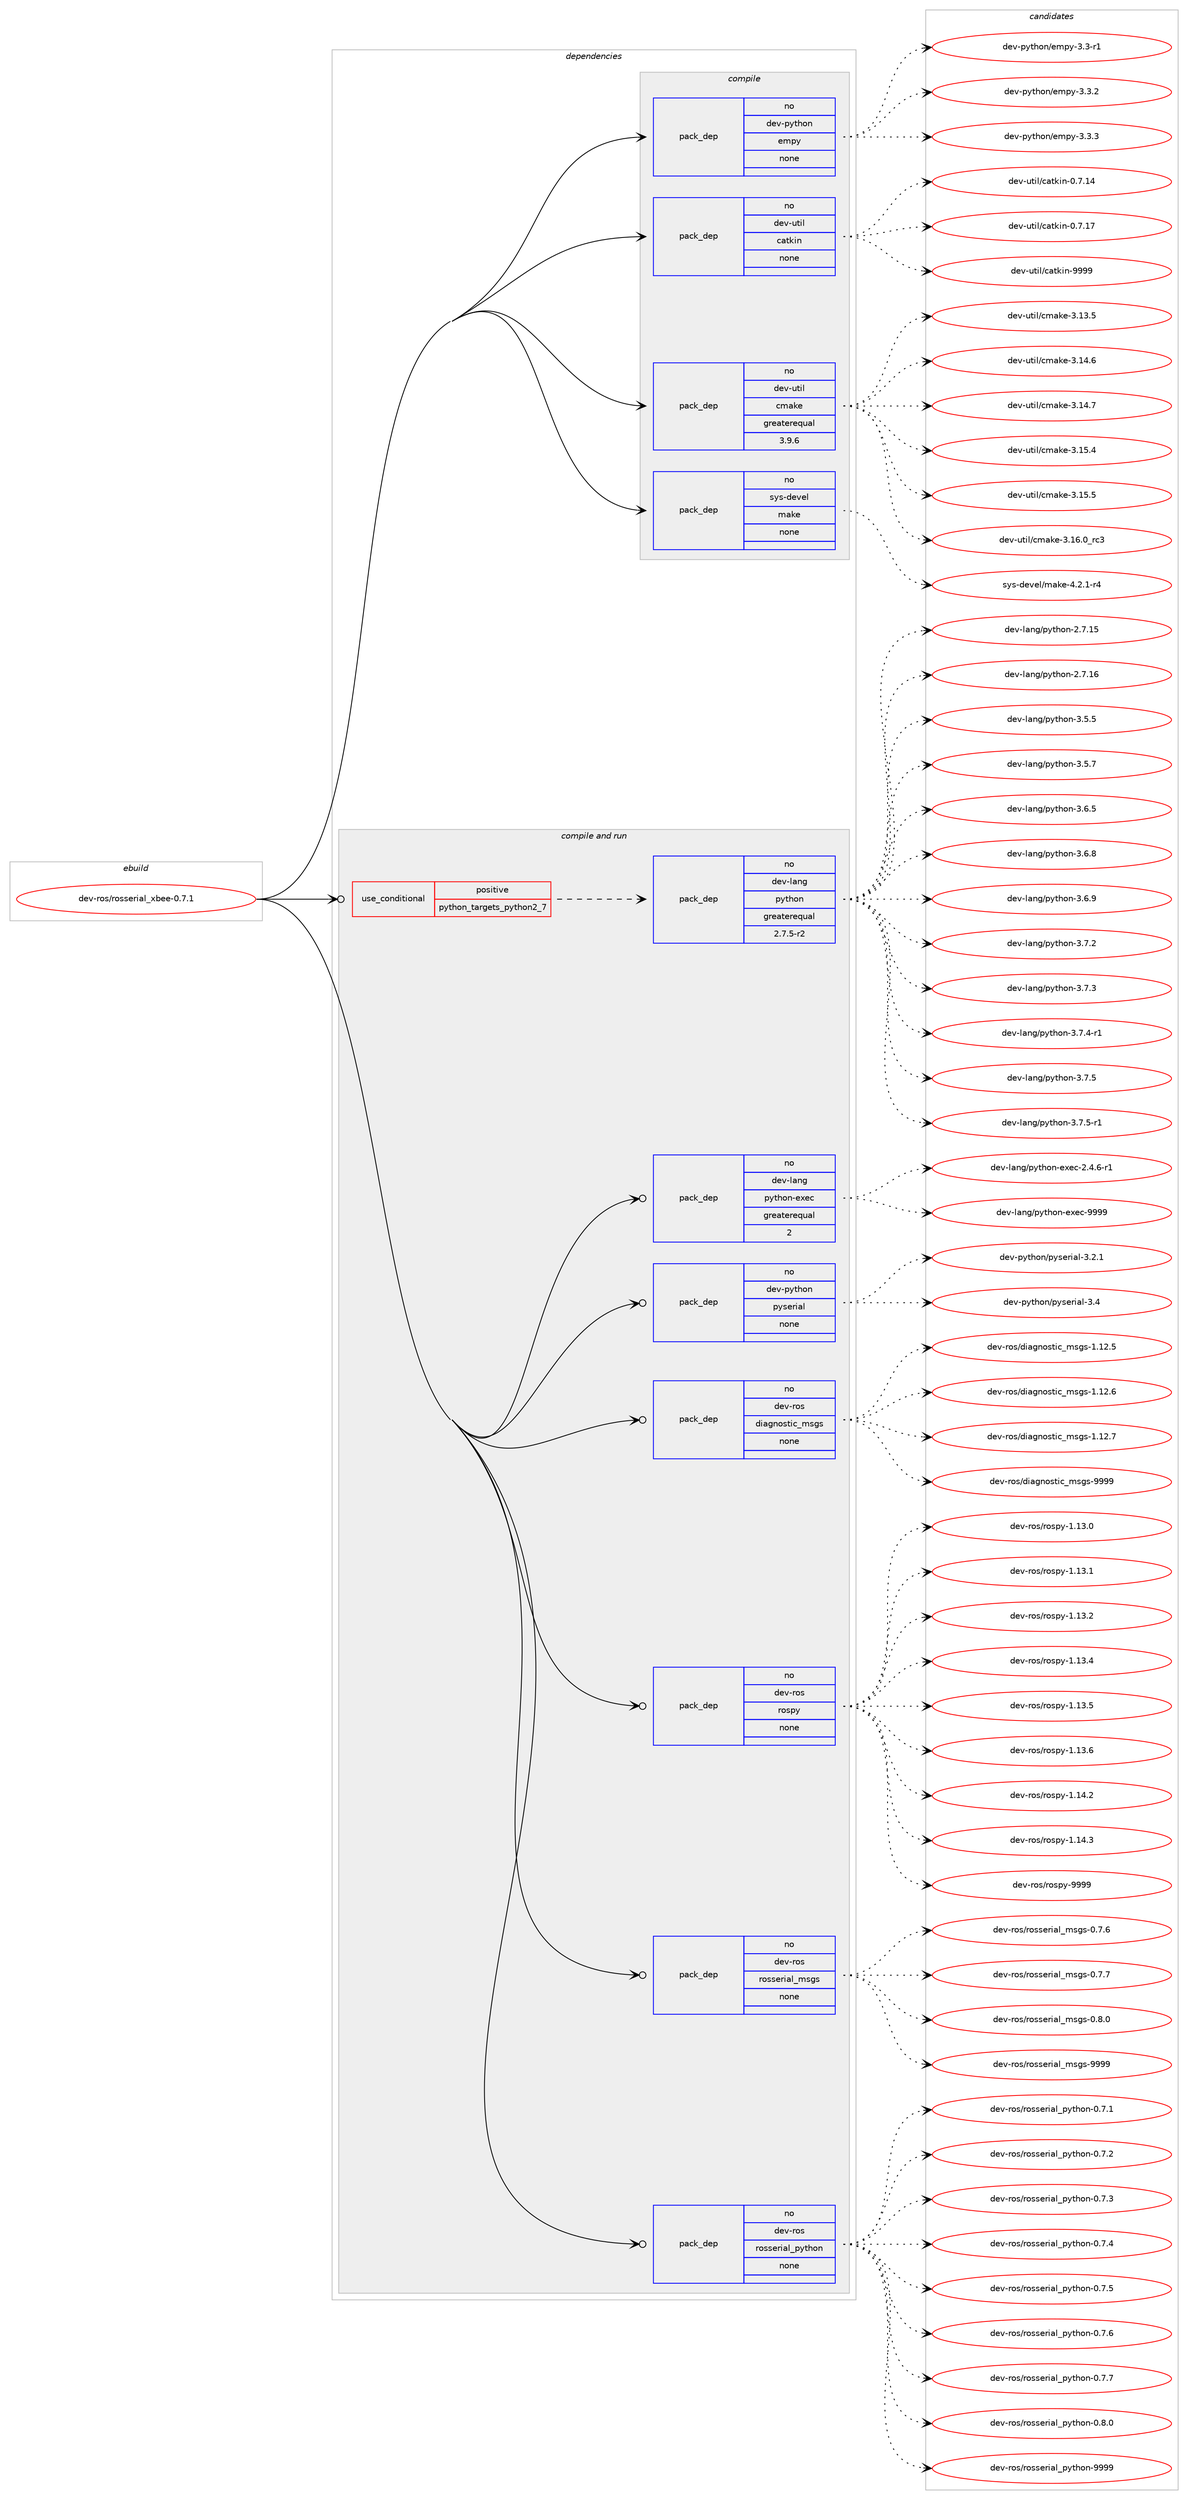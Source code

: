 digraph prolog {

# *************
# Graph options
# *************

newrank=true;
concentrate=true;
compound=true;
graph [rankdir=LR,fontname=Helvetica,fontsize=10,ranksep=1.5];#, ranksep=2.5, nodesep=0.2];
edge  [arrowhead=vee];
node  [fontname=Helvetica,fontsize=10];

# **********
# The ebuild
# **********

subgraph cluster_leftcol {
color=gray;
rank=same;
label=<<i>ebuild</i>>;
id [label="dev-ros/rosserial_xbee-0.7.1", color=red, width=4, href="../dev-ros/rosserial_xbee-0.7.1.svg"];
}

# ****************
# The dependencies
# ****************

subgraph cluster_midcol {
color=gray;
label=<<i>dependencies</i>>;
subgraph cluster_compile {
fillcolor="#eeeeee";
style=filled;
label=<<i>compile</i>>;
subgraph pack497126 {
dependency664154 [label=<<TABLE BORDER="0" CELLBORDER="1" CELLSPACING="0" CELLPADDING="4" WIDTH="220"><TR><TD ROWSPAN="6" CELLPADDING="30">pack_dep</TD></TR><TR><TD WIDTH="110">no</TD></TR><TR><TD>dev-python</TD></TR><TR><TD>empy</TD></TR><TR><TD>none</TD></TR><TR><TD></TD></TR></TABLE>>, shape=none, color=blue];
}
id:e -> dependency664154:w [weight=20,style="solid",arrowhead="vee"];
subgraph pack497127 {
dependency664155 [label=<<TABLE BORDER="0" CELLBORDER="1" CELLSPACING="0" CELLPADDING="4" WIDTH="220"><TR><TD ROWSPAN="6" CELLPADDING="30">pack_dep</TD></TR><TR><TD WIDTH="110">no</TD></TR><TR><TD>dev-util</TD></TR><TR><TD>catkin</TD></TR><TR><TD>none</TD></TR><TR><TD></TD></TR></TABLE>>, shape=none, color=blue];
}
id:e -> dependency664155:w [weight=20,style="solid",arrowhead="vee"];
subgraph pack497128 {
dependency664156 [label=<<TABLE BORDER="0" CELLBORDER="1" CELLSPACING="0" CELLPADDING="4" WIDTH="220"><TR><TD ROWSPAN="6" CELLPADDING="30">pack_dep</TD></TR><TR><TD WIDTH="110">no</TD></TR><TR><TD>dev-util</TD></TR><TR><TD>cmake</TD></TR><TR><TD>greaterequal</TD></TR><TR><TD>3.9.6</TD></TR></TABLE>>, shape=none, color=blue];
}
id:e -> dependency664156:w [weight=20,style="solid",arrowhead="vee"];
subgraph pack497129 {
dependency664157 [label=<<TABLE BORDER="0" CELLBORDER="1" CELLSPACING="0" CELLPADDING="4" WIDTH="220"><TR><TD ROWSPAN="6" CELLPADDING="30">pack_dep</TD></TR><TR><TD WIDTH="110">no</TD></TR><TR><TD>sys-devel</TD></TR><TR><TD>make</TD></TR><TR><TD>none</TD></TR><TR><TD></TD></TR></TABLE>>, shape=none, color=blue];
}
id:e -> dependency664157:w [weight=20,style="solid",arrowhead="vee"];
}
subgraph cluster_compileandrun {
fillcolor="#eeeeee";
style=filled;
label=<<i>compile and run</i>>;
subgraph cond155122 {
dependency664158 [label=<<TABLE BORDER="0" CELLBORDER="1" CELLSPACING="0" CELLPADDING="4"><TR><TD ROWSPAN="3" CELLPADDING="10">use_conditional</TD></TR><TR><TD>positive</TD></TR><TR><TD>python_targets_python2_7</TD></TR></TABLE>>, shape=none, color=red];
subgraph pack497130 {
dependency664159 [label=<<TABLE BORDER="0" CELLBORDER="1" CELLSPACING="0" CELLPADDING="4" WIDTH="220"><TR><TD ROWSPAN="6" CELLPADDING="30">pack_dep</TD></TR><TR><TD WIDTH="110">no</TD></TR><TR><TD>dev-lang</TD></TR><TR><TD>python</TD></TR><TR><TD>greaterequal</TD></TR><TR><TD>2.7.5-r2</TD></TR></TABLE>>, shape=none, color=blue];
}
dependency664158:e -> dependency664159:w [weight=20,style="dashed",arrowhead="vee"];
}
id:e -> dependency664158:w [weight=20,style="solid",arrowhead="odotvee"];
subgraph pack497131 {
dependency664160 [label=<<TABLE BORDER="0" CELLBORDER="1" CELLSPACING="0" CELLPADDING="4" WIDTH="220"><TR><TD ROWSPAN="6" CELLPADDING="30">pack_dep</TD></TR><TR><TD WIDTH="110">no</TD></TR><TR><TD>dev-lang</TD></TR><TR><TD>python-exec</TD></TR><TR><TD>greaterequal</TD></TR><TR><TD>2</TD></TR></TABLE>>, shape=none, color=blue];
}
id:e -> dependency664160:w [weight=20,style="solid",arrowhead="odotvee"];
subgraph pack497132 {
dependency664161 [label=<<TABLE BORDER="0" CELLBORDER="1" CELLSPACING="0" CELLPADDING="4" WIDTH="220"><TR><TD ROWSPAN="6" CELLPADDING="30">pack_dep</TD></TR><TR><TD WIDTH="110">no</TD></TR><TR><TD>dev-python</TD></TR><TR><TD>pyserial</TD></TR><TR><TD>none</TD></TR><TR><TD></TD></TR></TABLE>>, shape=none, color=blue];
}
id:e -> dependency664161:w [weight=20,style="solid",arrowhead="odotvee"];
subgraph pack497133 {
dependency664162 [label=<<TABLE BORDER="0" CELLBORDER="1" CELLSPACING="0" CELLPADDING="4" WIDTH="220"><TR><TD ROWSPAN="6" CELLPADDING="30">pack_dep</TD></TR><TR><TD WIDTH="110">no</TD></TR><TR><TD>dev-ros</TD></TR><TR><TD>diagnostic_msgs</TD></TR><TR><TD>none</TD></TR><TR><TD></TD></TR></TABLE>>, shape=none, color=blue];
}
id:e -> dependency664162:w [weight=20,style="solid",arrowhead="odotvee"];
subgraph pack497134 {
dependency664163 [label=<<TABLE BORDER="0" CELLBORDER="1" CELLSPACING="0" CELLPADDING="4" WIDTH="220"><TR><TD ROWSPAN="6" CELLPADDING="30">pack_dep</TD></TR><TR><TD WIDTH="110">no</TD></TR><TR><TD>dev-ros</TD></TR><TR><TD>rospy</TD></TR><TR><TD>none</TD></TR><TR><TD></TD></TR></TABLE>>, shape=none, color=blue];
}
id:e -> dependency664163:w [weight=20,style="solid",arrowhead="odotvee"];
subgraph pack497135 {
dependency664164 [label=<<TABLE BORDER="0" CELLBORDER="1" CELLSPACING="0" CELLPADDING="4" WIDTH="220"><TR><TD ROWSPAN="6" CELLPADDING="30">pack_dep</TD></TR><TR><TD WIDTH="110">no</TD></TR><TR><TD>dev-ros</TD></TR><TR><TD>rosserial_msgs</TD></TR><TR><TD>none</TD></TR><TR><TD></TD></TR></TABLE>>, shape=none, color=blue];
}
id:e -> dependency664164:w [weight=20,style="solid",arrowhead="odotvee"];
subgraph pack497136 {
dependency664165 [label=<<TABLE BORDER="0" CELLBORDER="1" CELLSPACING="0" CELLPADDING="4" WIDTH="220"><TR><TD ROWSPAN="6" CELLPADDING="30">pack_dep</TD></TR><TR><TD WIDTH="110">no</TD></TR><TR><TD>dev-ros</TD></TR><TR><TD>rosserial_python</TD></TR><TR><TD>none</TD></TR><TR><TD></TD></TR></TABLE>>, shape=none, color=blue];
}
id:e -> dependency664165:w [weight=20,style="solid",arrowhead="odotvee"];
}
subgraph cluster_run {
fillcolor="#eeeeee";
style=filled;
label=<<i>run</i>>;
}
}

# **************
# The candidates
# **************

subgraph cluster_choices {
rank=same;
color=gray;
label=<<i>candidates</i>>;

subgraph choice497126 {
color=black;
nodesep=1;
choice1001011184511212111610411111047101109112121455146514511449 [label="dev-python/empy-3.3-r1", color=red, width=4,href="../dev-python/empy-3.3-r1.svg"];
choice1001011184511212111610411111047101109112121455146514650 [label="dev-python/empy-3.3.2", color=red, width=4,href="../dev-python/empy-3.3.2.svg"];
choice1001011184511212111610411111047101109112121455146514651 [label="dev-python/empy-3.3.3", color=red, width=4,href="../dev-python/empy-3.3.3.svg"];
dependency664154:e -> choice1001011184511212111610411111047101109112121455146514511449:w [style=dotted,weight="100"];
dependency664154:e -> choice1001011184511212111610411111047101109112121455146514650:w [style=dotted,weight="100"];
dependency664154:e -> choice1001011184511212111610411111047101109112121455146514651:w [style=dotted,weight="100"];
}
subgraph choice497127 {
color=black;
nodesep=1;
choice1001011184511711610510847999711610710511045484655464952 [label="dev-util/catkin-0.7.14", color=red, width=4,href="../dev-util/catkin-0.7.14.svg"];
choice1001011184511711610510847999711610710511045484655464955 [label="dev-util/catkin-0.7.17", color=red, width=4,href="../dev-util/catkin-0.7.17.svg"];
choice100101118451171161051084799971161071051104557575757 [label="dev-util/catkin-9999", color=red, width=4,href="../dev-util/catkin-9999.svg"];
dependency664155:e -> choice1001011184511711610510847999711610710511045484655464952:w [style=dotted,weight="100"];
dependency664155:e -> choice1001011184511711610510847999711610710511045484655464955:w [style=dotted,weight="100"];
dependency664155:e -> choice100101118451171161051084799971161071051104557575757:w [style=dotted,weight="100"];
}
subgraph choice497128 {
color=black;
nodesep=1;
choice1001011184511711610510847991099710710145514649514653 [label="dev-util/cmake-3.13.5", color=red, width=4,href="../dev-util/cmake-3.13.5.svg"];
choice1001011184511711610510847991099710710145514649524654 [label="dev-util/cmake-3.14.6", color=red, width=4,href="../dev-util/cmake-3.14.6.svg"];
choice1001011184511711610510847991099710710145514649524655 [label="dev-util/cmake-3.14.7", color=red, width=4,href="../dev-util/cmake-3.14.7.svg"];
choice1001011184511711610510847991099710710145514649534652 [label="dev-util/cmake-3.15.4", color=red, width=4,href="../dev-util/cmake-3.15.4.svg"];
choice1001011184511711610510847991099710710145514649534653 [label="dev-util/cmake-3.15.5", color=red, width=4,href="../dev-util/cmake-3.15.5.svg"];
choice1001011184511711610510847991099710710145514649544648951149951 [label="dev-util/cmake-3.16.0_rc3", color=red, width=4,href="../dev-util/cmake-3.16.0_rc3.svg"];
dependency664156:e -> choice1001011184511711610510847991099710710145514649514653:w [style=dotted,weight="100"];
dependency664156:e -> choice1001011184511711610510847991099710710145514649524654:w [style=dotted,weight="100"];
dependency664156:e -> choice1001011184511711610510847991099710710145514649524655:w [style=dotted,weight="100"];
dependency664156:e -> choice1001011184511711610510847991099710710145514649534652:w [style=dotted,weight="100"];
dependency664156:e -> choice1001011184511711610510847991099710710145514649534653:w [style=dotted,weight="100"];
dependency664156:e -> choice1001011184511711610510847991099710710145514649544648951149951:w [style=dotted,weight="100"];
}
subgraph choice497129 {
color=black;
nodesep=1;
choice1151211154510010111810110847109971071014552465046494511452 [label="sys-devel/make-4.2.1-r4", color=red, width=4,href="../sys-devel/make-4.2.1-r4.svg"];
dependency664157:e -> choice1151211154510010111810110847109971071014552465046494511452:w [style=dotted,weight="100"];
}
subgraph choice497130 {
color=black;
nodesep=1;
choice10010111845108971101034711212111610411111045504655464953 [label="dev-lang/python-2.7.15", color=red, width=4,href="../dev-lang/python-2.7.15.svg"];
choice10010111845108971101034711212111610411111045504655464954 [label="dev-lang/python-2.7.16", color=red, width=4,href="../dev-lang/python-2.7.16.svg"];
choice100101118451089711010347112121116104111110455146534653 [label="dev-lang/python-3.5.5", color=red, width=4,href="../dev-lang/python-3.5.5.svg"];
choice100101118451089711010347112121116104111110455146534655 [label="dev-lang/python-3.5.7", color=red, width=4,href="../dev-lang/python-3.5.7.svg"];
choice100101118451089711010347112121116104111110455146544653 [label="dev-lang/python-3.6.5", color=red, width=4,href="../dev-lang/python-3.6.5.svg"];
choice100101118451089711010347112121116104111110455146544656 [label="dev-lang/python-3.6.8", color=red, width=4,href="../dev-lang/python-3.6.8.svg"];
choice100101118451089711010347112121116104111110455146544657 [label="dev-lang/python-3.6.9", color=red, width=4,href="../dev-lang/python-3.6.9.svg"];
choice100101118451089711010347112121116104111110455146554650 [label="dev-lang/python-3.7.2", color=red, width=4,href="../dev-lang/python-3.7.2.svg"];
choice100101118451089711010347112121116104111110455146554651 [label="dev-lang/python-3.7.3", color=red, width=4,href="../dev-lang/python-3.7.3.svg"];
choice1001011184510897110103471121211161041111104551465546524511449 [label="dev-lang/python-3.7.4-r1", color=red, width=4,href="../dev-lang/python-3.7.4-r1.svg"];
choice100101118451089711010347112121116104111110455146554653 [label="dev-lang/python-3.7.5", color=red, width=4,href="../dev-lang/python-3.7.5.svg"];
choice1001011184510897110103471121211161041111104551465546534511449 [label="dev-lang/python-3.7.5-r1", color=red, width=4,href="../dev-lang/python-3.7.5-r1.svg"];
dependency664159:e -> choice10010111845108971101034711212111610411111045504655464953:w [style=dotted,weight="100"];
dependency664159:e -> choice10010111845108971101034711212111610411111045504655464954:w [style=dotted,weight="100"];
dependency664159:e -> choice100101118451089711010347112121116104111110455146534653:w [style=dotted,weight="100"];
dependency664159:e -> choice100101118451089711010347112121116104111110455146534655:w [style=dotted,weight="100"];
dependency664159:e -> choice100101118451089711010347112121116104111110455146544653:w [style=dotted,weight="100"];
dependency664159:e -> choice100101118451089711010347112121116104111110455146544656:w [style=dotted,weight="100"];
dependency664159:e -> choice100101118451089711010347112121116104111110455146544657:w [style=dotted,weight="100"];
dependency664159:e -> choice100101118451089711010347112121116104111110455146554650:w [style=dotted,weight="100"];
dependency664159:e -> choice100101118451089711010347112121116104111110455146554651:w [style=dotted,weight="100"];
dependency664159:e -> choice1001011184510897110103471121211161041111104551465546524511449:w [style=dotted,weight="100"];
dependency664159:e -> choice100101118451089711010347112121116104111110455146554653:w [style=dotted,weight="100"];
dependency664159:e -> choice1001011184510897110103471121211161041111104551465546534511449:w [style=dotted,weight="100"];
}
subgraph choice497131 {
color=black;
nodesep=1;
choice10010111845108971101034711212111610411111045101120101994550465246544511449 [label="dev-lang/python-exec-2.4.6-r1", color=red, width=4,href="../dev-lang/python-exec-2.4.6-r1.svg"];
choice10010111845108971101034711212111610411111045101120101994557575757 [label="dev-lang/python-exec-9999", color=red, width=4,href="../dev-lang/python-exec-9999.svg"];
dependency664160:e -> choice10010111845108971101034711212111610411111045101120101994550465246544511449:w [style=dotted,weight="100"];
dependency664160:e -> choice10010111845108971101034711212111610411111045101120101994557575757:w [style=dotted,weight="100"];
}
subgraph choice497132 {
color=black;
nodesep=1;
choice100101118451121211161041111104711212111510111410597108455146504649 [label="dev-python/pyserial-3.2.1", color=red, width=4,href="../dev-python/pyserial-3.2.1.svg"];
choice10010111845112121116104111110471121211151011141059710845514652 [label="dev-python/pyserial-3.4", color=red, width=4,href="../dev-python/pyserial-3.4.svg"];
dependency664161:e -> choice100101118451121211161041111104711212111510111410597108455146504649:w [style=dotted,weight="100"];
dependency664161:e -> choice10010111845112121116104111110471121211151011141059710845514652:w [style=dotted,weight="100"];
}
subgraph choice497133 {
color=black;
nodesep=1;
choice100101118451141111154710010597103110111115116105999510911510311545494649504653 [label="dev-ros/diagnostic_msgs-1.12.5", color=red, width=4,href="../dev-ros/diagnostic_msgs-1.12.5.svg"];
choice100101118451141111154710010597103110111115116105999510911510311545494649504654 [label="dev-ros/diagnostic_msgs-1.12.6", color=red, width=4,href="../dev-ros/diagnostic_msgs-1.12.6.svg"];
choice100101118451141111154710010597103110111115116105999510911510311545494649504655 [label="dev-ros/diagnostic_msgs-1.12.7", color=red, width=4,href="../dev-ros/diagnostic_msgs-1.12.7.svg"];
choice10010111845114111115471001059710311011111511610599951091151031154557575757 [label="dev-ros/diagnostic_msgs-9999", color=red, width=4,href="../dev-ros/diagnostic_msgs-9999.svg"];
dependency664162:e -> choice100101118451141111154710010597103110111115116105999510911510311545494649504653:w [style=dotted,weight="100"];
dependency664162:e -> choice100101118451141111154710010597103110111115116105999510911510311545494649504654:w [style=dotted,weight="100"];
dependency664162:e -> choice100101118451141111154710010597103110111115116105999510911510311545494649504655:w [style=dotted,weight="100"];
dependency664162:e -> choice10010111845114111115471001059710311011111511610599951091151031154557575757:w [style=dotted,weight="100"];
}
subgraph choice497134 {
color=black;
nodesep=1;
choice100101118451141111154711411111511212145494649514648 [label="dev-ros/rospy-1.13.0", color=red, width=4,href="../dev-ros/rospy-1.13.0.svg"];
choice100101118451141111154711411111511212145494649514649 [label="dev-ros/rospy-1.13.1", color=red, width=4,href="../dev-ros/rospy-1.13.1.svg"];
choice100101118451141111154711411111511212145494649514650 [label="dev-ros/rospy-1.13.2", color=red, width=4,href="../dev-ros/rospy-1.13.2.svg"];
choice100101118451141111154711411111511212145494649514652 [label="dev-ros/rospy-1.13.4", color=red, width=4,href="../dev-ros/rospy-1.13.4.svg"];
choice100101118451141111154711411111511212145494649514653 [label="dev-ros/rospy-1.13.5", color=red, width=4,href="../dev-ros/rospy-1.13.5.svg"];
choice100101118451141111154711411111511212145494649514654 [label="dev-ros/rospy-1.13.6", color=red, width=4,href="../dev-ros/rospy-1.13.6.svg"];
choice100101118451141111154711411111511212145494649524650 [label="dev-ros/rospy-1.14.2", color=red, width=4,href="../dev-ros/rospy-1.14.2.svg"];
choice100101118451141111154711411111511212145494649524651 [label="dev-ros/rospy-1.14.3", color=red, width=4,href="../dev-ros/rospy-1.14.3.svg"];
choice10010111845114111115471141111151121214557575757 [label="dev-ros/rospy-9999", color=red, width=4,href="../dev-ros/rospy-9999.svg"];
dependency664163:e -> choice100101118451141111154711411111511212145494649514648:w [style=dotted,weight="100"];
dependency664163:e -> choice100101118451141111154711411111511212145494649514649:w [style=dotted,weight="100"];
dependency664163:e -> choice100101118451141111154711411111511212145494649514650:w [style=dotted,weight="100"];
dependency664163:e -> choice100101118451141111154711411111511212145494649514652:w [style=dotted,weight="100"];
dependency664163:e -> choice100101118451141111154711411111511212145494649514653:w [style=dotted,weight="100"];
dependency664163:e -> choice100101118451141111154711411111511212145494649514654:w [style=dotted,weight="100"];
dependency664163:e -> choice100101118451141111154711411111511212145494649524650:w [style=dotted,weight="100"];
dependency664163:e -> choice100101118451141111154711411111511212145494649524651:w [style=dotted,weight="100"];
dependency664163:e -> choice10010111845114111115471141111151121214557575757:w [style=dotted,weight="100"];
}
subgraph choice497135 {
color=black;
nodesep=1;
choice10010111845114111115471141111151151011141059710895109115103115454846554654 [label="dev-ros/rosserial_msgs-0.7.6", color=red, width=4,href="../dev-ros/rosserial_msgs-0.7.6.svg"];
choice10010111845114111115471141111151151011141059710895109115103115454846554655 [label="dev-ros/rosserial_msgs-0.7.7", color=red, width=4,href="../dev-ros/rosserial_msgs-0.7.7.svg"];
choice10010111845114111115471141111151151011141059710895109115103115454846564648 [label="dev-ros/rosserial_msgs-0.8.0", color=red, width=4,href="../dev-ros/rosserial_msgs-0.8.0.svg"];
choice100101118451141111154711411111511510111410597108951091151031154557575757 [label="dev-ros/rosserial_msgs-9999", color=red, width=4,href="../dev-ros/rosserial_msgs-9999.svg"];
dependency664164:e -> choice10010111845114111115471141111151151011141059710895109115103115454846554654:w [style=dotted,weight="100"];
dependency664164:e -> choice10010111845114111115471141111151151011141059710895109115103115454846554655:w [style=dotted,weight="100"];
dependency664164:e -> choice10010111845114111115471141111151151011141059710895109115103115454846564648:w [style=dotted,weight="100"];
dependency664164:e -> choice100101118451141111154711411111511510111410597108951091151031154557575757:w [style=dotted,weight="100"];
}
subgraph choice497136 {
color=black;
nodesep=1;
choice10010111845114111115471141111151151011141059710895112121116104111110454846554649 [label="dev-ros/rosserial_python-0.7.1", color=red, width=4,href="../dev-ros/rosserial_python-0.7.1.svg"];
choice10010111845114111115471141111151151011141059710895112121116104111110454846554650 [label="dev-ros/rosserial_python-0.7.2", color=red, width=4,href="../dev-ros/rosserial_python-0.7.2.svg"];
choice10010111845114111115471141111151151011141059710895112121116104111110454846554651 [label="dev-ros/rosserial_python-0.7.3", color=red, width=4,href="../dev-ros/rosserial_python-0.7.3.svg"];
choice10010111845114111115471141111151151011141059710895112121116104111110454846554652 [label="dev-ros/rosserial_python-0.7.4", color=red, width=4,href="../dev-ros/rosserial_python-0.7.4.svg"];
choice10010111845114111115471141111151151011141059710895112121116104111110454846554653 [label="dev-ros/rosserial_python-0.7.5", color=red, width=4,href="../dev-ros/rosserial_python-0.7.5.svg"];
choice10010111845114111115471141111151151011141059710895112121116104111110454846554654 [label="dev-ros/rosserial_python-0.7.6", color=red, width=4,href="../dev-ros/rosserial_python-0.7.6.svg"];
choice10010111845114111115471141111151151011141059710895112121116104111110454846554655 [label="dev-ros/rosserial_python-0.7.7", color=red, width=4,href="../dev-ros/rosserial_python-0.7.7.svg"];
choice10010111845114111115471141111151151011141059710895112121116104111110454846564648 [label="dev-ros/rosserial_python-0.8.0", color=red, width=4,href="../dev-ros/rosserial_python-0.8.0.svg"];
choice100101118451141111154711411111511510111410597108951121211161041111104557575757 [label="dev-ros/rosserial_python-9999", color=red, width=4,href="../dev-ros/rosserial_python-9999.svg"];
dependency664165:e -> choice10010111845114111115471141111151151011141059710895112121116104111110454846554649:w [style=dotted,weight="100"];
dependency664165:e -> choice10010111845114111115471141111151151011141059710895112121116104111110454846554650:w [style=dotted,weight="100"];
dependency664165:e -> choice10010111845114111115471141111151151011141059710895112121116104111110454846554651:w [style=dotted,weight="100"];
dependency664165:e -> choice10010111845114111115471141111151151011141059710895112121116104111110454846554652:w [style=dotted,weight="100"];
dependency664165:e -> choice10010111845114111115471141111151151011141059710895112121116104111110454846554653:w [style=dotted,weight="100"];
dependency664165:e -> choice10010111845114111115471141111151151011141059710895112121116104111110454846554654:w [style=dotted,weight="100"];
dependency664165:e -> choice10010111845114111115471141111151151011141059710895112121116104111110454846554655:w [style=dotted,weight="100"];
dependency664165:e -> choice10010111845114111115471141111151151011141059710895112121116104111110454846564648:w [style=dotted,weight="100"];
dependency664165:e -> choice100101118451141111154711411111511510111410597108951121211161041111104557575757:w [style=dotted,weight="100"];
}
}

}

